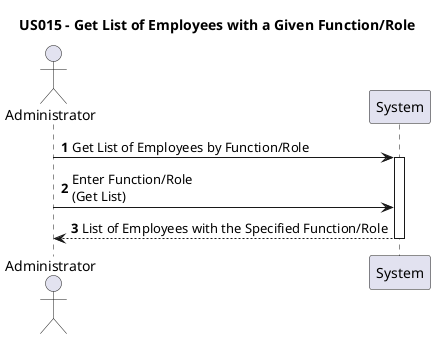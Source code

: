 @startuml
title US015 - Get List of Employees with a Given Function/Role
autonumber
actor Administrator as Admin

Admin -> System: Get List of Employees by Function/Role
activate System

' Administrator provides the function/role to filter employees
Admin -> System: Enter Function/Role\n(Get List)

' System processes the request and generates the list
System --> Admin: List of Employees with the Specified Function/Role

deactivate System
@enduml
